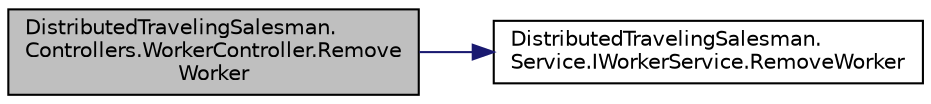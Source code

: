 digraph "DistributedTravelingSalesman.Controllers.WorkerController.RemoveWorker"
{
 // INTERACTIVE_SVG=YES
 // LATEX_PDF_SIZE
  edge [fontname="Helvetica",fontsize="10",labelfontname="Helvetica",labelfontsize="10"];
  node [fontname="Helvetica",fontsize="10",shape=record];
  rankdir="LR";
  Node1 [label="DistributedTravelingSalesman.\lControllers.WorkerController.Remove\lWorker",height=0.2,width=0.4,color="black", fillcolor="grey75", style="filled", fontcolor="black",tooltip=" "];
  Node1 -> Node2 [color="midnightblue",fontsize="10",style="solid",fontname="Helvetica"];
  Node2 [label="DistributedTravelingSalesman.\lService.IWorkerService.RemoveWorker",height=0.2,width=0.4,color="black", fillcolor="white", style="filled",URL="$interface_distributed_traveling_salesman_1_1_service_1_1_i_worker_service.html#a8de3cac0e53b37ad84b6c7908ad1abe4",tooltip=" "];
}
